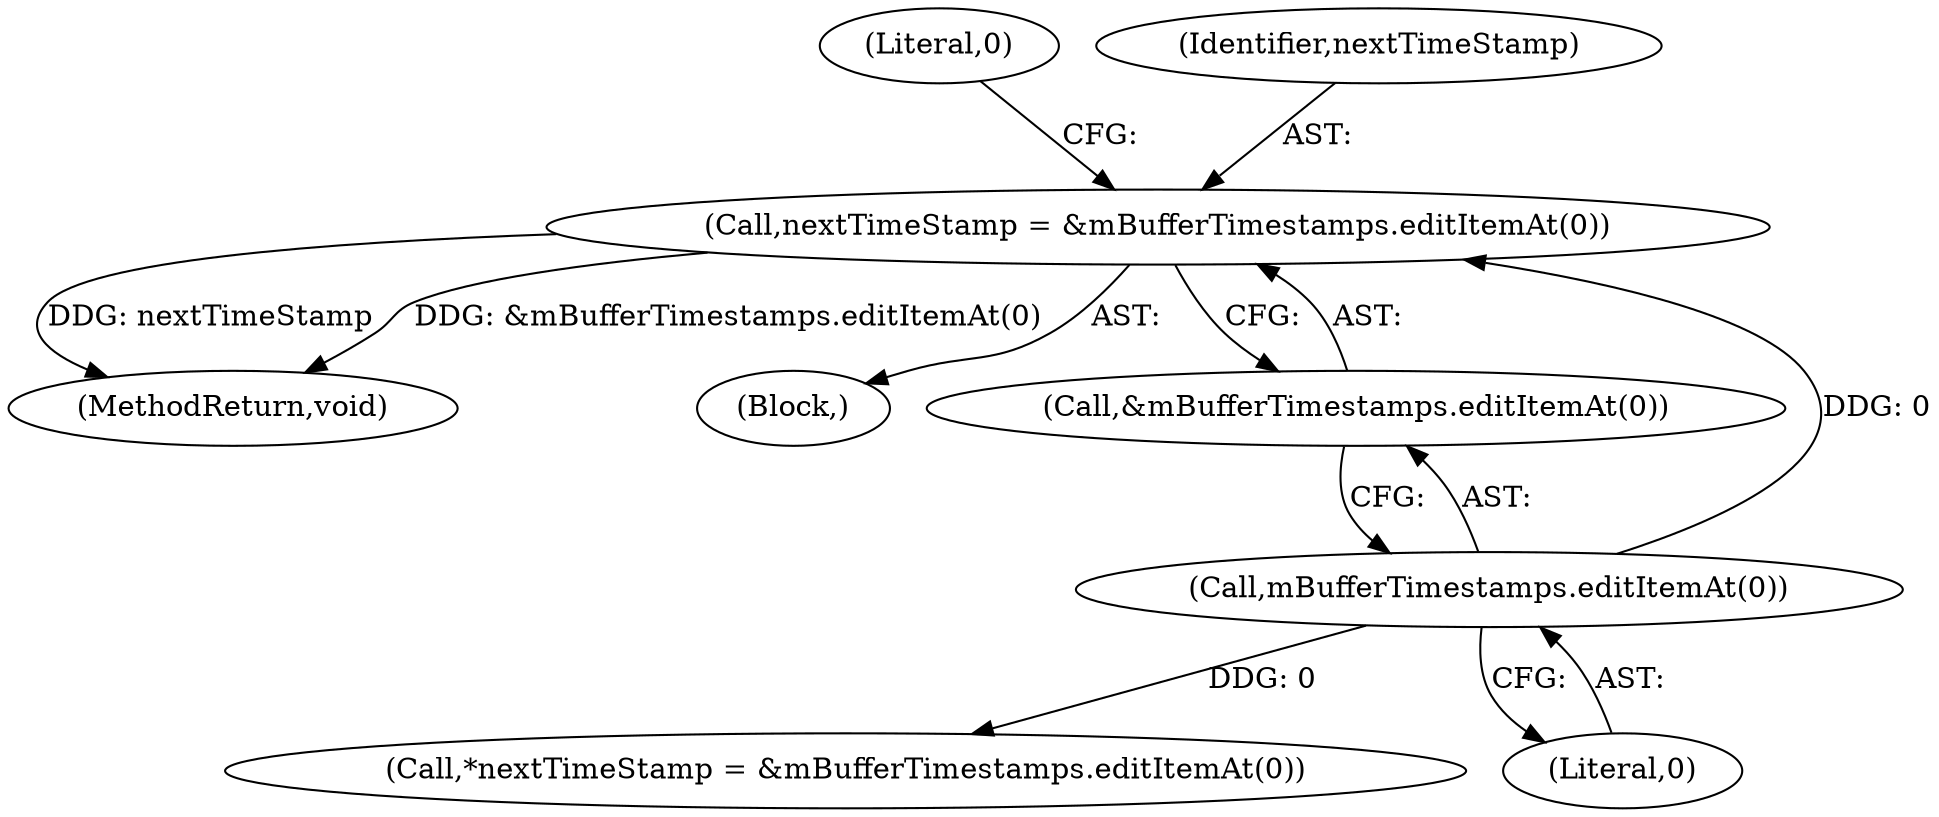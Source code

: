 digraph "0_Android_8e438e153f661e9df8db0ac41d587e940352df06@pointer" {
"1001215" [label="(Call,nextTimeStamp = &mBufferTimestamps.editItemAt(0))"];
"1001218" [label="(Call,mBufferTimestamps.editItemAt(0))"];
"1001215" [label="(Call,nextTimeStamp = &mBufferTimestamps.editItemAt(0))"];
"1001437" [label="(MethodReturn,void)"];
"1001212" [label="(Block,)"];
"1001217" [label="(Call,&mBufferTimestamps.editItemAt(0))"];
"1001221" [label="(Literal,0)"];
"1001216" [label="(Identifier,nextTimeStamp)"];
"1001145" [label="(Call,*nextTimeStamp = &mBufferTimestamps.editItemAt(0))"];
"1001218" [label="(Call,mBufferTimestamps.editItemAt(0))"];
"1001219" [label="(Literal,0)"];
"1001215" -> "1001212"  [label="AST: "];
"1001215" -> "1001217"  [label="CFG: "];
"1001216" -> "1001215"  [label="AST: "];
"1001217" -> "1001215"  [label="AST: "];
"1001221" -> "1001215"  [label="CFG: "];
"1001215" -> "1001437"  [label="DDG: nextTimeStamp"];
"1001215" -> "1001437"  [label="DDG: &mBufferTimestamps.editItemAt(0)"];
"1001218" -> "1001215"  [label="DDG: 0"];
"1001218" -> "1001217"  [label="AST: "];
"1001218" -> "1001219"  [label="CFG: "];
"1001219" -> "1001218"  [label="AST: "];
"1001217" -> "1001218"  [label="CFG: "];
"1001218" -> "1001145"  [label="DDG: 0"];
}
